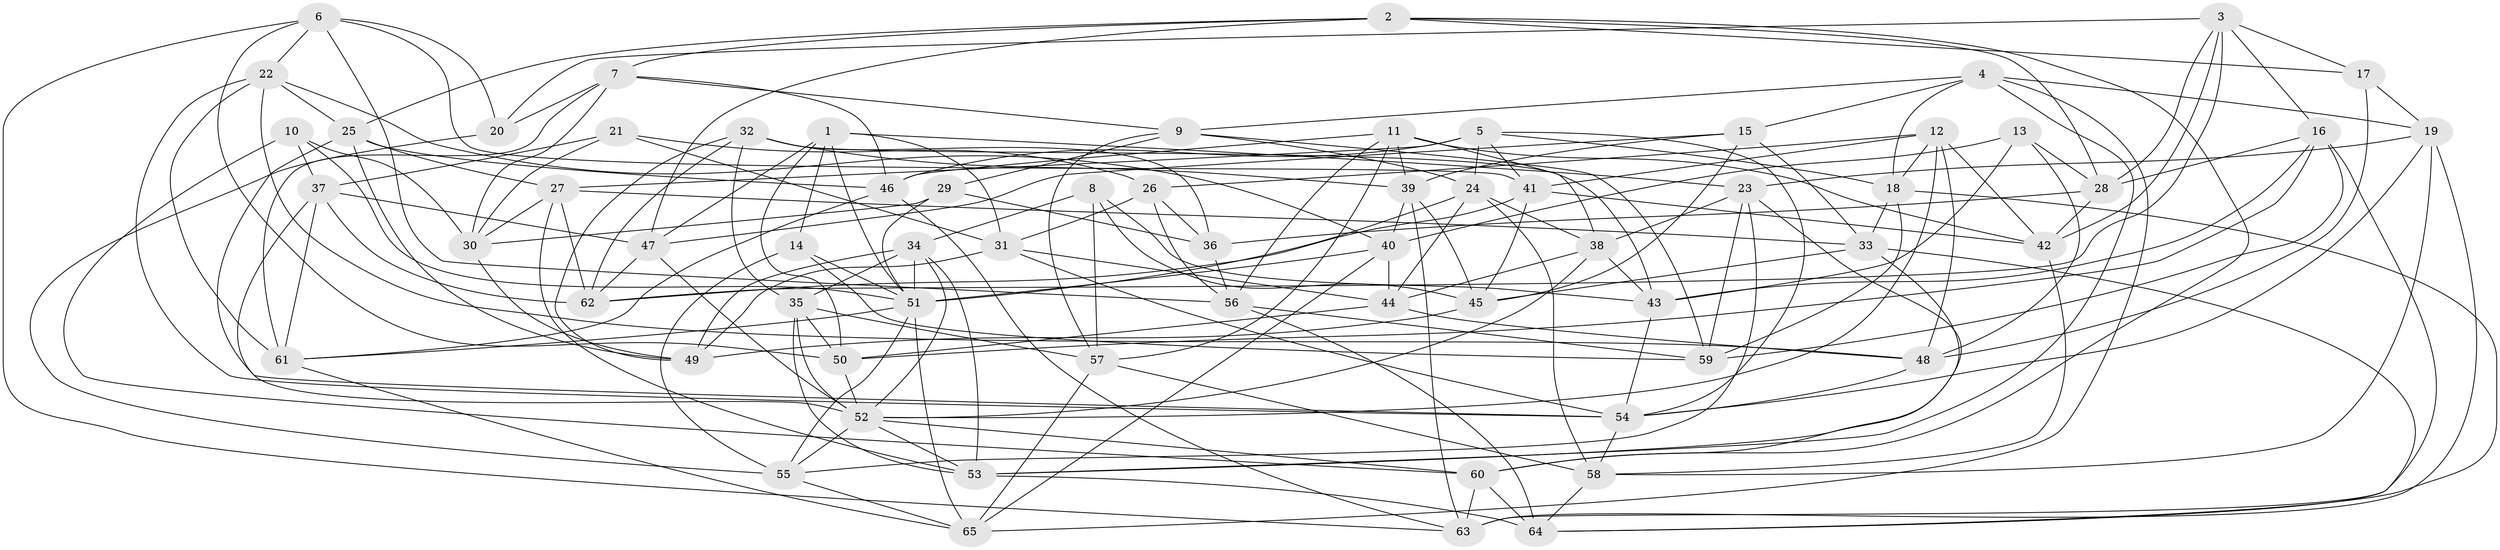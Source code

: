 // original degree distribution, {4: 1.0}
// Generated by graph-tools (version 1.1) at 2025/26/03/09/25 03:26:55]
// undirected, 65 vertices, 191 edges
graph export_dot {
graph [start="1"]
  node [color=gray90,style=filled];
  1;
  2;
  3;
  4;
  5;
  6;
  7;
  8;
  9;
  10;
  11;
  12;
  13;
  14;
  15;
  16;
  17;
  18;
  19;
  20;
  21;
  22;
  23;
  24;
  25;
  26;
  27;
  28;
  29;
  30;
  31;
  32;
  33;
  34;
  35;
  36;
  37;
  38;
  39;
  40;
  41;
  42;
  43;
  44;
  45;
  46;
  47;
  48;
  49;
  50;
  51;
  52;
  53;
  54;
  55;
  56;
  57;
  58;
  59;
  60;
  61;
  62;
  63;
  64;
  65;
  1 -- 14 [weight=1.0];
  1 -- 23 [weight=1.0];
  1 -- 31 [weight=1.0];
  1 -- 47 [weight=1.0];
  1 -- 50 [weight=1.0];
  1 -- 51 [weight=1.0];
  2 -- 7 [weight=1.0];
  2 -- 17 [weight=1.0];
  2 -- 25 [weight=1.0];
  2 -- 28 [weight=1.0];
  2 -- 47 [weight=1.0];
  2 -- 60 [weight=1.0];
  3 -- 16 [weight=1.0];
  3 -- 17 [weight=1.0];
  3 -- 20 [weight=1.0];
  3 -- 28 [weight=1.0];
  3 -- 42 [weight=1.0];
  3 -- 62 [weight=1.0];
  4 -- 9 [weight=1.0];
  4 -- 15 [weight=2.0];
  4 -- 18 [weight=1.0];
  4 -- 19 [weight=1.0];
  4 -- 53 [weight=2.0];
  4 -- 65 [weight=1.0];
  5 -- 18 [weight=1.0];
  5 -- 24 [weight=1.0];
  5 -- 27 [weight=1.0];
  5 -- 41 [weight=1.0];
  5 -- 46 [weight=1.0];
  5 -- 54 [weight=1.0];
  6 -- 20 [weight=1.0];
  6 -- 22 [weight=1.0];
  6 -- 41 [weight=1.0];
  6 -- 50 [weight=1.0];
  6 -- 56 [weight=1.0];
  6 -- 63 [weight=1.0];
  7 -- 9 [weight=1.0];
  7 -- 20 [weight=1.0];
  7 -- 30 [weight=1.0];
  7 -- 46 [weight=1.0];
  7 -- 61 [weight=1.0];
  8 -- 34 [weight=1.0];
  8 -- 43 [weight=1.0];
  8 -- 45 [weight=1.0];
  8 -- 57 [weight=1.0];
  9 -- 24 [weight=1.0];
  9 -- 29 [weight=1.0];
  9 -- 57 [weight=1.0];
  9 -- 59 [weight=1.0];
  10 -- 30 [weight=1.0];
  10 -- 37 [weight=1.0];
  10 -- 51 [weight=1.0];
  10 -- 60 [weight=1.0];
  11 -- 38 [weight=1.0];
  11 -- 39 [weight=1.0];
  11 -- 42 [weight=1.0];
  11 -- 46 [weight=1.0];
  11 -- 56 [weight=1.0];
  11 -- 57 [weight=1.0];
  12 -- 18 [weight=1.0];
  12 -- 26 [weight=1.0];
  12 -- 41 [weight=1.0];
  12 -- 42 [weight=1.0];
  12 -- 48 [weight=1.0];
  12 -- 52 [weight=1.0];
  13 -- 28 [weight=1.0];
  13 -- 40 [weight=1.0];
  13 -- 43 [weight=1.0];
  13 -- 48 [weight=1.0];
  14 -- 51 [weight=1.0];
  14 -- 55 [weight=1.0];
  14 -- 59 [weight=1.0];
  15 -- 33 [weight=1.0];
  15 -- 39 [weight=1.0];
  15 -- 45 [weight=1.0];
  15 -- 47 [weight=1.0];
  16 -- 28 [weight=1.0];
  16 -- 43 [weight=1.0];
  16 -- 50 [weight=1.0];
  16 -- 59 [weight=1.0];
  16 -- 63 [weight=1.0];
  17 -- 19 [weight=1.0];
  17 -- 48 [weight=1.0];
  18 -- 33 [weight=1.0];
  18 -- 59 [weight=1.0];
  18 -- 64 [weight=1.0];
  19 -- 23 [weight=1.0];
  19 -- 54 [weight=1.0];
  19 -- 58 [weight=1.0];
  19 -- 63 [weight=1.0];
  20 -- 55 [weight=1.0];
  21 -- 26 [weight=1.0];
  21 -- 30 [weight=1.0];
  21 -- 31 [weight=1.0];
  21 -- 37 [weight=1.0];
  22 -- 25 [weight=1.0];
  22 -- 40 [weight=1.0];
  22 -- 48 [weight=1.0];
  22 -- 54 [weight=1.0];
  22 -- 61 [weight=1.0];
  23 -- 38 [weight=1.0];
  23 -- 55 [weight=1.0];
  23 -- 59 [weight=1.0];
  23 -- 60 [weight=1.0];
  24 -- 38 [weight=1.0];
  24 -- 44 [weight=1.0];
  24 -- 51 [weight=1.0];
  24 -- 58 [weight=1.0];
  25 -- 27 [weight=1.0];
  25 -- 46 [weight=1.0];
  25 -- 49 [weight=1.0];
  25 -- 54 [weight=1.0];
  26 -- 31 [weight=1.0];
  26 -- 36 [weight=2.0];
  26 -- 56 [weight=1.0];
  27 -- 30 [weight=1.0];
  27 -- 33 [weight=1.0];
  27 -- 53 [weight=1.0];
  27 -- 62 [weight=1.0];
  28 -- 36 [weight=1.0];
  28 -- 42 [weight=1.0];
  29 -- 30 [weight=1.0];
  29 -- 36 [weight=1.0];
  29 -- 51 [weight=1.0];
  30 -- 49 [weight=1.0];
  31 -- 44 [weight=1.0];
  31 -- 49 [weight=1.0];
  31 -- 54 [weight=1.0];
  32 -- 35 [weight=1.0];
  32 -- 36 [weight=1.0];
  32 -- 39 [weight=1.0];
  32 -- 43 [weight=1.0];
  32 -- 49 [weight=1.0];
  32 -- 62 [weight=1.0];
  33 -- 45 [weight=1.0];
  33 -- 53 [weight=1.0];
  33 -- 64 [weight=1.0];
  34 -- 35 [weight=1.0];
  34 -- 49 [weight=1.0];
  34 -- 51 [weight=1.0];
  34 -- 52 [weight=1.0];
  34 -- 53 [weight=1.0];
  35 -- 50 [weight=1.0];
  35 -- 52 [weight=1.0];
  35 -- 53 [weight=1.0];
  35 -- 57 [weight=1.0];
  36 -- 56 [weight=1.0];
  37 -- 47 [weight=1.0];
  37 -- 52 [weight=1.0];
  37 -- 61 [weight=1.0];
  37 -- 62 [weight=1.0];
  38 -- 43 [weight=1.0];
  38 -- 44 [weight=1.0];
  38 -- 52 [weight=1.0];
  39 -- 40 [weight=1.0];
  39 -- 45 [weight=1.0];
  39 -- 63 [weight=1.0];
  40 -- 44 [weight=1.0];
  40 -- 51 [weight=1.0];
  40 -- 65 [weight=1.0];
  41 -- 42 [weight=1.0];
  41 -- 45 [weight=1.0];
  41 -- 62 [weight=1.0];
  42 -- 58 [weight=1.0];
  43 -- 54 [weight=1.0];
  44 -- 48 [weight=1.0];
  44 -- 50 [weight=1.0];
  45 -- 49 [weight=1.0];
  46 -- 61 [weight=1.0];
  46 -- 63 [weight=1.0];
  47 -- 52 [weight=1.0];
  47 -- 62 [weight=1.0];
  48 -- 54 [weight=1.0];
  50 -- 52 [weight=1.0];
  51 -- 55 [weight=1.0];
  51 -- 61 [weight=1.0];
  51 -- 65 [weight=1.0];
  52 -- 53 [weight=1.0];
  52 -- 55 [weight=1.0];
  52 -- 60 [weight=1.0];
  53 -- 64 [weight=1.0];
  54 -- 58 [weight=1.0];
  55 -- 65 [weight=1.0];
  56 -- 59 [weight=1.0];
  56 -- 64 [weight=1.0];
  57 -- 58 [weight=1.0];
  57 -- 65 [weight=1.0];
  58 -- 64 [weight=1.0];
  60 -- 63 [weight=1.0];
  60 -- 64 [weight=1.0];
  61 -- 65 [weight=1.0];
}
